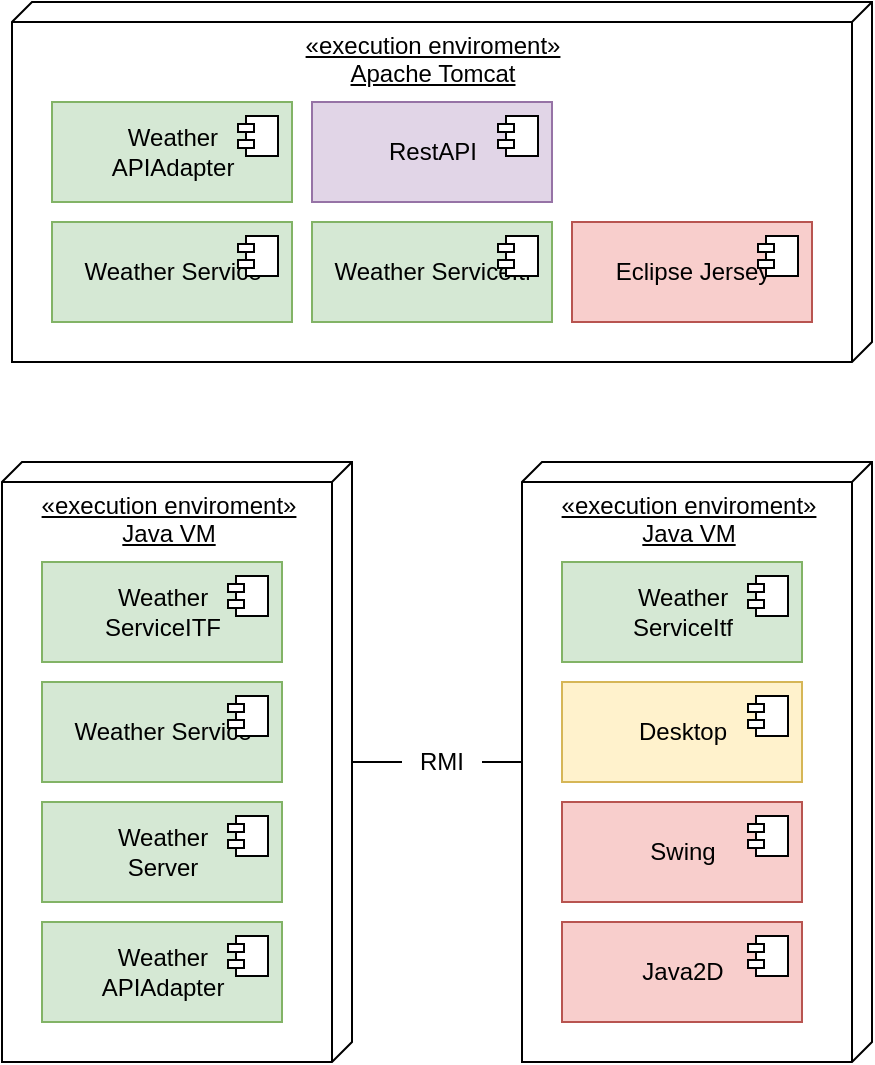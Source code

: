 <mxfile version="13.9.9" type="device"><diagram id="7g0Q47pHZShPV1VVKCUy" name="Page-1"><mxGraphModel dx="1086" dy="806" grid="1" gridSize="10" guides="1" tooltips="1" connect="1" arrows="1" fold="1" page="1" pageScale="1" pageWidth="827" pageHeight="1169" math="0" shadow="0"><root><mxCell id="0"/><mxCell id="1" parent="0"/><mxCell id="83ND6yy-td1d5m7_3YA6-1" value="«execution enviroment»&lt;br&gt;Apache Tomcat" style="verticalAlign=top;align=center;spacingTop=8;spacingLeft=2;spacingRight=12;shape=cube;size=10;direction=south;fontStyle=4;html=1;" parent="1" vertex="1"><mxGeometry x="160" y="200" width="430" height="180" as="geometry"/></mxCell><mxCell id="83ND6yy-td1d5m7_3YA6-2" value="Weather&lt;br&gt;APIAdapter" style="html=1;dropTarget=0;fillColor=#d5e8d4;strokeColor=#82b366;" parent="1" vertex="1"><mxGeometry x="180" y="250" width="120" height="50" as="geometry"/></mxCell><mxCell id="83ND6yy-td1d5m7_3YA6-3" value="" style="shape=module;jettyWidth=8;jettyHeight=4;" parent="83ND6yy-td1d5m7_3YA6-2" vertex="1"><mxGeometry x="1" width="20" height="20" relative="1" as="geometry"><mxPoint x="-27" y="7" as="offset"/></mxGeometry></mxCell><mxCell id="83ND6yy-td1d5m7_3YA6-5" value="Weather ServiceItf" style="html=1;dropTarget=0;fillColor=#d5e8d4;strokeColor=#82b366;" parent="1" vertex="1"><mxGeometry x="310" y="310" width="120" height="50" as="geometry"/></mxCell><mxCell id="83ND6yy-td1d5m7_3YA6-6" value="" style="shape=module;jettyWidth=8;jettyHeight=4;" parent="83ND6yy-td1d5m7_3YA6-5" vertex="1"><mxGeometry x="1" width="20" height="20" relative="1" as="geometry"><mxPoint x="-27" y="7" as="offset"/></mxGeometry></mxCell><mxCell id="83ND6yy-td1d5m7_3YA6-7" value="Weather Service" style="html=1;dropTarget=0;fillColor=#d5e8d4;strokeColor=#82b366;" parent="1" vertex="1"><mxGeometry x="180" y="310" width="120" height="50" as="geometry"/></mxCell><mxCell id="83ND6yy-td1d5m7_3YA6-8" value="" style="shape=module;jettyWidth=8;jettyHeight=4;" parent="83ND6yy-td1d5m7_3YA6-7" vertex="1"><mxGeometry x="1" width="20" height="20" relative="1" as="geometry"><mxPoint x="-27" y="7" as="offset"/></mxGeometry></mxCell><mxCell id="83ND6yy-td1d5m7_3YA6-9" value="RestAPI" style="html=1;dropTarget=0;fillColor=#e1d5e7;strokeColor=#9673a6;" parent="1" vertex="1"><mxGeometry x="310" y="250" width="120" height="50" as="geometry"/></mxCell><mxCell id="83ND6yy-td1d5m7_3YA6-10" value="" style="shape=module;jettyWidth=8;jettyHeight=4;" parent="83ND6yy-td1d5m7_3YA6-9" vertex="1"><mxGeometry x="1" width="20" height="20" relative="1" as="geometry"><mxPoint x="-27" y="7" as="offset"/></mxGeometry></mxCell><mxCell id="83ND6yy-td1d5m7_3YA6-11" value="Eclipse Jersey" style="html=1;dropTarget=0;fillColor=#f8cecc;strokeColor=#b85450;" parent="1" vertex="1"><mxGeometry x="440" y="310" width="120" height="50" as="geometry"/></mxCell><mxCell id="83ND6yy-td1d5m7_3YA6-12" value="" style="shape=module;jettyWidth=8;jettyHeight=4;" parent="83ND6yy-td1d5m7_3YA6-11" vertex="1"><mxGeometry x="1" width="20" height="20" relative="1" as="geometry"><mxPoint x="-27" y="7" as="offset"/></mxGeometry></mxCell><mxCell id="83ND6yy-td1d5m7_3YA6-13" value="«execution enviroment»&lt;br&gt;Java VM" style="verticalAlign=top;align=center;spacingTop=8;spacingLeft=2;spacingRight=12;shape=cube;size=10;direction=south;fontStyle=4;html=1;" parent="1" vertex="1"><mxGeometry x="155" y="430" width="175" height="300" as="geometry"/></mxCell><mxCell id="83ND6yy-td1d5m7_3YA6-14" value="Weather &lt;br&gt;ServiceITF" style="html=1;dropTarget=0;fillColor=#d5e8d4;strokeColor=#82b366;" parent="1" vertex="1"><mxGeometry x="175" y="480" width="120" height="50" as="geometry"/></mxCell><mxCell id="83ND6yy-td1d5m7_3YA6-15" value="" style="shape=module;jettyWidth=8;jettyHeight=4;" parent="83ND6yy-td1d5m7_3YA6-14" vertex="1"><mxGeometry x="1" width="20" height="20" relative="1" as="geometry"><mxPoint x="-27" y="7" as="offset"/></mxGeometry></mxCell><mxCell id="83ND6yy-td1d5m7_3YA6-16" value="Weather Service" style="html=1;dropTarget=0;fillColor=#d5e8d4;strokeColor=#82b366;" parent="1" vertex="1"><mxGeometry x="175" y="540" width="120" height="50" as="geometry"/></mxCell><mxCell id="83ND6yy-td1d5m7_3YA6-17" value="" style="shape=module;jettyWidth=8;jettyHeight=4;" parent="83ND6yy-td1d5m7_3YA6-16" vertex="1"><mxGeometry x="1" width="20" height="20" relative="1" as="geometry"><mxPoint x="-27" y="7" as="offset"/></mxGeometry></mxCell><mxCell id="83ND6yy-td1d5m7_3YA6-18" value="Weather&lt;br&gt;APIAdapter" style="html=1;dropTarget=0;fillColor=#d5e8d4;strokeColor=#82b366;" parent="1" vertex="1"><mxGeometry x="175" y="660" width="120" height="50" as="geometry"/></mxCell><mxCell id="83ND6yy-td1d5m7_3YA6-19" value="" style="shape=module;jettyWidth=8;jettyHeight=4;" parent="83ND6yy-td1d5m7_3YA6-18" vertex="1"><mxGeometry x="1" width="20" height="20" relative="1" as="geometry"><mxPoint x="-27" y="7" as="offset"/></mxGeometry></mxCell><mxCell id="83ND6yy-td1d5m7_3YA6-20" value="Weather&lt;br&gt;Server" style="html=1;dropTarget=0;fillColor=#d5e8d4;strokeColor=#82b366;" parent="1" vertex="1"><mxGeometry x="175" y="600" width="120" height="50" as="geometry"/></mxCell><mxCell id="83ND6yy-td1d5m7_3YA6-21" value="" style="shape=module;jettyWidth=8;jettyHeight=4;" parent="83ND6yy-td1d5m7_3YA6-20" vertex="1"><mxGeometry x="1" width="20" height="20" relative="1" as="geometry"><mxPoint x="-27" y="7" as="offset"/></mxGeometry></mxCell><mxCell id="83ND6yy-td1d5m7_3YA6-48" value="" style="edgeStyle=orthogonalEdgeStyle;rounded=0;orthogonalLoop=1;jettySize=auto;html=1;endArrow=none;endFill=0;" parent="1" source="83ND6yy-td1d5m7_3YA6-49" target="83ND6yy-td1d5m7_3YA6-13" edge="1"><mxGeometry relative="1" as="geometry"/></mxCell><mxCell id="83ND6yy-td1d5m7_3YA6-35" value="«execution enviroment»&lt;br&gt;Java VM" style="verticalAlign=top;align=center;spacingTop=8;spacingLeft=2;spacingRight=12;shape=cube;size=10;direction=south;fontStyle=4;html=1;" parent="1" vertex="1"><mxGeometry x="415" y="430" width="175" height="300" as="geometry"/></mxCell><mxCell id="83ND6yy-td1d5m7_3YA6-36" value="Weather &lt;br&gt;ServiceItf" style="html=1;dropTarget=0;fillColor=#d5e8d4;strokeColor=#82b366;" parent="1" vertex="1"><mxGeometry x="435" y="480" width="120" height="50" as="geometry"/></mxCell><mxCell id="83ND6yy-td1d5m7_3YA6-37" value="" style="shape=module;jettyWidth=8;jettyHeight=4;" parent="83ND6yy-td1d5m7_3YA6-36" vertex="1"><mxGeometry x="1" width="20" height="20" relative="1" as="geometry"><mxPoint x="-27" y="7" as="offset"/></mxGeometry></mxCell><mxCell id="83ND6yy-td1d5m7_3YA6-38" value="Java2D" style="html=1;dropTarget=0;fillColor=#f8cecc;strokeColor=#b85450;" parent="1" vertex="1"><mxGeometry x="435" y="660" width="120" height="50" as="geometry"/></mxCell><mxCell id="83ND6yy-td1d5m7_3YA6-39" value="" style="shape=module;jettyWidth=8;jettyHeight=4;" parent="83ND6yy-td1d5m7_3YA6-38" vertex="1"><mxGeometry x="1" width="20" height="20" relative="1" as="geometry"><mxPoint x="-27" y="7" as="offset"/></mxGeometry></mxCell><mxCell id="83ND6yy-td1d5m7_3YA6-40" value="Desktop" style="html=1;dropTarget=0;fillColor=#fff2cc;strokeColor=#d6b656;" parent="1" vertex="1"><mxGeometry x="435" y="540" width="120" height="50" as="geometry"/></mxCell><mxCell id="83ND6yy-td1d5m7_3YA6-41" value="" style="shape=module;jettyWidth=8;jettyHeight=4;" parent="83ND6yy-td1d5m7_3YA6-40" vertex="1"><mxGeometry x="1" width="20" height="20" relative="1" as="geometry"><mxPoint x="-27" y="7" as="offset"/></mxGeometry></mxCell><mxCell id="83ND6yy-td1d5m7_3YA6-42" value="Swing" style="html=1;dropTarget=0;fillColor=#f8cecc;strokeColor=#b85450;" parent="1" vertex="1"><mxGeometry x="435" y="600" width="120" height="50" as="geometry"/></mxCell><mxCell id="83ND6yy-td1d5m7_3YA6-43" value="" style="shape=module;jettyWidth=8;jettyHeight=4;" parent="83ND6yy-td1d5m7_3YA6-42" vertex="1"><mxGeometry x="1" width="20" height="20" relative="1" as="geometry"><mxPoint x="-27" y="7" as="offset"/></mxGeometry></mxCell><mxCell id="83ND6yy-td1d5m7_3YA6-49" value="RMI" style="text;html=1;strokeColor=none;fillColor=none;align=center;verticalAlign=middle;whiteSpace=wrap;rounded=0;" parent="1" vertex="1"><mxGeometry x="355" y="570" width="40" height="20" as="geometry"/></mxCell><mxCell id="83ND6yy-td1d5m7_3YA6-50" value="" style="edgeStyle=orthogonalEdgeStyle;rounded=0;orthogonalLoop=1;jettySize=auto;html=1;endArrow=none;endFill=0;" parent="1" source="83ND6yy-td1d5m7_3YA6-35" target="83ND6yy-td1d5m7_3YA6-49" edge="1"><mxGeometry relative="1" as="geometry"><mxPoint x="415" y="580" as="sourcePoint"/><mxPoint x="330" y="580" as="targetPoint"/></mxGeometry></mxCell></root></mxGraphModel></diagram></mxfile>